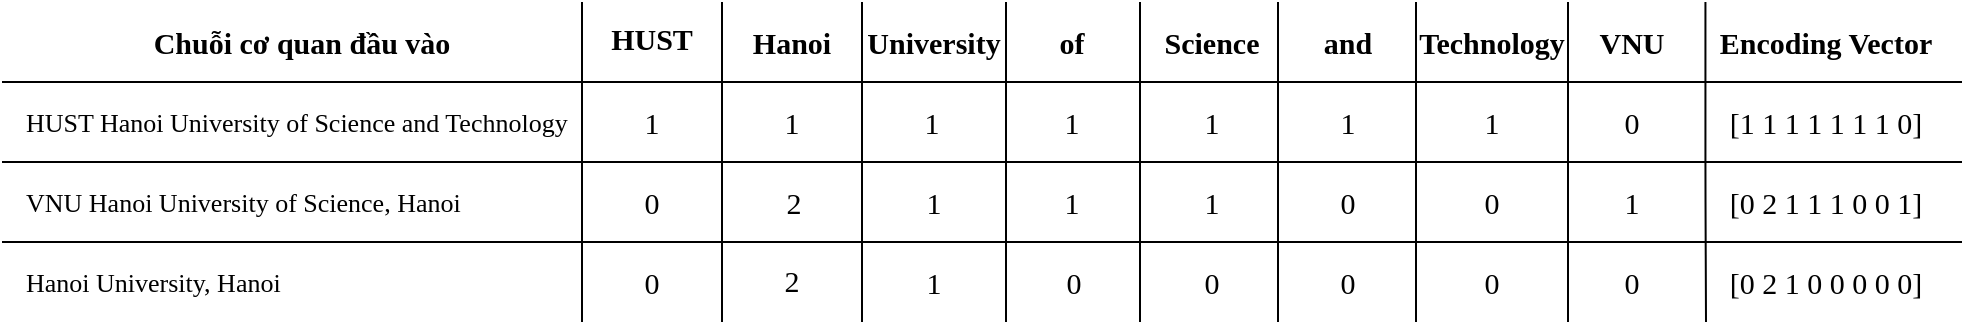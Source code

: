 <mxfile version="12.9.4" type="device"><diagram id="QeIZxIDpm5LK0tbrjj28" name="Page-1"><mxGraphModel dx="1185" dy="592" grid="1" gridSize="10" guides="1" tooltips="1" connect="1" arrows="1" fold="1" page="1" pageScale="1" pageWidth="1169" pageHeight="827" math="0" shadow="0" extFonts="Latin Modern^https://tug.org/FontCatalogue/latinmodernroman/|Latin Modern 2^https://www.fontsquirrel.com/fonts/latin-modern-roman"><root><mxCell id="0"/><mxCell id="1" parent="0"/><mxCell id="I5DDCBettq2Q8z6ENyGk-2" value="&lt;p&gt;&lt;font style=&quot;line-height: 120%&quot; face=&quot;Latin Modern&quot; size=&quot;1&quot;&gt;&lt;b style=&quot;font-size: 15px&quot;&gt;HUST&lt;/b&gt;&lt;/font&gt;&lt;/p&gt;" style="text;html=1;strokeColor=none;fillColor=none;align=center;verticalAlign=middle;whiteSpace=wrap;rounded=0;fontFamily=Latin Modern 2;FType=w;" parent="1" vertex="1"><mxGeometry x="360" y="200" width="70" height="40" as="geometry"/></mxCell><mxCell id="I5DDCBettq2Q8z6ENyGk-3" value="" style="endArrow=none;html=1;fontStyle=1;exitX=1;exitY=1;exitDx=0;exitDy=0;" parent="1" edge="1"><mxGeometry width="50" height="50" relative="1" as="geometry"><mxPoint x="430" y="360" as="sourcePoint"/><mxPoint x="430" y="200" as="targetPoint"/></mxGeometry></mxCell><mxCell id="I5DDCBettq2Q8z6ENyGk-4" value="&lt;p&gt;&lt;font face=&quot;Latin Modern&quot; size=&quot;1&quot;&gt;&lt;b style=&quot;font-size: 15px&quot;&gt;Hanoi&lt;/b&gt;&lt;/font&gt;&lt;/p&gt;" style="text;html=1;strokeColor=none;fillColor=none;align=center;verticalAlign=middle;whiteSpace=wrap;rounded=0;fontFamily=Latin Modern 2;FType=w;" parent="1" vertex="1"><mxGeometry x="430" y="200" width="70" height="40" as="geometry"/></mxCell><mxCell id="I5DDCBettq2Q8z6ENyGk-6" value="&lt;p&gt;&lt;font face=&quot;Latin Modern&quot; size=&quot;1&quot;&gt;&lt;b style=&quot;font-size: 15px&quot;&gt;University&lt;/b&gt;&lt;/font&gt;&lt;/p&gt;" style="text;html=1;strokeColor=none;fillColor=none;align=center;verticalAlign=middle;whiteSpace=wrap;rounded=0;fontFamily=Latin Modern 2;FType=w;" parent="1" vertex="1"><mxGeometry x="501" y="200" width="70" height="40" as="geometry"/></mxCell><mxCell id="I5DDCBettq2Q8z6ENyGk-8" value="&lt;p&gt;&lt;font face=&quot;Latin Modern&quot; size=&quot;1&quot;&gt;&lt;b style=&quot;font-size: 15px&quot;&gt;of&lt;/b&gt;&lt;/font&gt;&lt;/p&gt;" style="text;html=1;strokeColor=none;fillColor=none;align=center;verticalAlign=middle;whiteSpace=wrap;rounded=0;fontFamily=Latin Modern 2;FType=w;" parent="1" vertex="1"><mxGeometry x="570" y="200" width="70" height="40" as="geometry"/></mxCell><mxCell id="I5DDCBettq2Q8z6ENyGk-10" value="&lt;p&gt;&lt;font face=&quot;Latin Modern&quot; style=&quot;font-size: 15px&quot;&gt;Science&lt;/font&gt;&lt;/p&gt;" style="text;html=1;strokeColor=none;fillColor=none;align=center;verticalAlign=middle;whiteSpace=wrap;rounded=0;fontFamily=Latin Modern 2;FType=w;fontStyle=1" parent="1" vertex="1"><mxGeometry x="640" y="200" width="70" height="40" as="geometry"/></mxCell><mxCell id="I5DDCBettq2Q8z6ENyGk-12" value="&lt;p&gt;&lt;font style=&quot;line-height: 120% ; font-size: 15px&quot; face=&quot;Latin Modern&quot;&gt;and&lt;/font&gt;&lt;/p&gt;" style="text;html=1;strokeColor=none;fillColor=none;align=center;verticalAlign=middle;whiteSpace=wrap;rounded=0;fontFamily=Latin Modern 2;FType=w;fontStyle=1" parent="1" vertex="1"><mxGeometry x="708" y="200" width="70" height="40" as="geometry"/></mxCell><mxCell id="I5DDCBettq2Q8z6ENyGk-14" value="&lt;p&gt;&lt;font face=&quot;Latin Modern&quot; style=&quot;font-size: 15px&quot;&gt;VNU&lt;/font&gt;&lt;/p&gt;" style="text;html=1;strokeColor=none;fillColor=none;align=center;verticalAlign=middle;whiteSpace=wrap;rounded=0;fontFamily=Latin Modern 2;FType=w;fontStyle=1" parent="1" vertex="1"><mxGeometry x="850" y="200" width="70" height="40" as="geometry"/></mxCell><mxCell id="I5DDCBettq2Q8z6ENyGk-15" value="&lt;p&gt;&lt;font style=&quot;line-height: 120% ; font-size: 15px&quot; face=&quot;Latin Modern&quot;&gt;Technology&lt;/font&gt;&lt;/p&gt;" style="text;html=1;strokeColor=none;fillColor=none;align=center;verticalAlign=middle;whiteSpace=wrap;rounded=0;fontFamily=Latin Modern 2;FType=w;fontStyle=1" parent="1" vertex="1"><mxGeometry x="780" y="200" width="70" height="40" as="geometry"/></mxCell><mxCell id="I5DDCBettq2Q8z6ENyGk-35" value="" style="endArrow=none;html=1;" parent="1" edge="1"><mxGeometry width="50" height="50" relative="1" as="geometry"><mxPoint x="70" y="240" as="sourcePoint"/><mxPoint x="1050" y="240" as="targetPoint"/></mxGeometry></mxCell><mxCell id="I5DDCBettq2Q8z6ENyGk-38" value="&lt;p&gt;&lt;font face=&quot;Latin Modern&quot; style=&quot;font-size: 15px&quot;&gt;Encoding Vector&lt;/font&gt;&lt;/p&gt;" style="text;html=1;strokeColor=none;fillColor=none;align=center;verticalAlign=middle;whiteSpace=wrap;rounded=0;fontFamily=Latin Modern 2;FType=w;fontStyle=1" parent="1" vertex="1"><mxGeometry x="922" y="200" width="120" height="40" as="geometry"/></mxCell><mxCell id="I5DDCBettq2Q8z6ENyGk-39" value="&lt;p&gt;&lt;font face=&quot;Latin Modern&quot; size=&quot;1&quot;&gt;&lt;b style=&quot;font-size: 15px&quot;&gt;Chuỗi cơ quan đầu vào&lt;/b&gt;&lt;/font&gt;&lt;/p&gt;" style="text;html=1;strokeColor=none;fillColor=none;align=center;verticalAlign=middle;whiteSpace=wrap;rounded=0;fontFamily=Latin Modern 2;FType=w;" parent="1" vertex="1"><mxGeometry x="80" y="200" width="280" height="40" as="geometry"/></mxCell><mxCell id="I5DDCBettq2Q8z6ENyGk-40" value="&lt;p&gt;&lt;span style=&quot;font-family: &amp;#34;latin modern&amp;#34; ; font-size: 13px&quot;&gt;HUST Hanoi University of Science and Technology&lt;/span&gt;&lt;br&gt;&lt;/p&gt;" style="text;html=1;strokeColor=none;fillColor=none;align=left;verticalAlign=middle;whiteSpace=wrap;rounded=0;fontFamily=Latin Modern 2;FType=w;" parent="1" vertex="1"><mxGeometry x="80" y="240" width="280" height="40" as="geometry"/></mxCell><mxCell id="I5DDCBettq2Q8z6ENyGk-41" value="&lt;p&gt;&lt;span style=&quot;font-family: &amp;#34;latin modern&amp;#34; ; font-size: 13px&quot;&gt;VNU Hanoi University of Science, Hanoi&lt;/span&gt;&lt;br&gt;&lt;/p&gt;" style="text;html=1;strokeColor=none;fillColor=none;align=left;verticalAlign=middle;whiteSpace=wrap;rounded=0;fontFamily=Latin Modern 2;FType=w;" parent="1" vertex="1"><mxGeometry x="80" y="280" width="280" height="40" as="geometry"/></mxCell><mxCell id="I5DDCBettq2Q8z6ENyGk-42" value="&lt;p&gt;&lt;span style=&quot;font-family: &amp;#34;latin modern&amp;#34; ; font-size: 13px&quot;&gt;Hanoi University, Hanoi&lt;/span&gt;&lt;br&gt;&lt;/p&gt;" style="text;html=1;strokeColor=none;fillColor=none;align=left;verticalAlign=middle;whiteSpace=wrap;rounded=0;fontFamily=Latin Modern 2;FType=w;" parent="1" vertex="1"><mxGeometry x="80" y="320" width="280" height="40" as="geometry"/></mxCell><mxCell id="I5DDCBettq2Q8z6ENyGk-43" value="&lt;p&gt;&lt;font style=&quot;line-height: 120% ; font-size: 15px&quot; face=&quot;Latin Modern&quot;&gt;1&lt;/font&gt;&lt;/p&gt;" style="text;html=1;strokeColor=none;fillColor=none;align=center;verticalAlign=middle;whiteSpace=wrap;rounded=0;fontFamily=Latin Modern 2;FType=w;" parent="1" vertex="1"><mxGeometry x="360" y="240" width="70" height="40" as="geometry"/></mxCell><mxCell id="I5DDCBettq2Q8z6ENyGk-48" value="&lt;p&gt;&lt;font style=&quot;line-height: 120% ; font-size: 15px&quot; face=&quot;Latin Modern&quot;&gt;1&lt;/font&gt;&lt;/p&gt;" style="text;html=1;strokeColor=none;fillColor=none;align=center;verticalAlign=middle;whiteSpace=wrap;rounded=0;fontFamily=Latin Modern 2;FType=w;" parent="1" vertex="1"><mxGeometry x="430" y="240" width="70" height="40" as="geometry"/></mxCell><mxCell id="I5DDCBettq2Q8z6ENyGk-51" value="&lt;p&gt;&lt;font style=&quot;line-height: 120% ; font-size: 15px&quot; face=&quot;Latin Modern&quot;&gt;1&lt;/font&gt;&lt;/p&gt;" style="text;html=1;strokeColor=none;fillColor=none;align=center;verticalAlign=middle;whiteSpace=wrap;rounded=0;fontFamily=Latin Modern 2;FType=w;" parent="1" vertex="1"><mxGeometry x="500" y="240" width="70" height="40" as="geometry"/></mxCell><mxCell id="I5DDCBettq2Q8z6ENyGk-54" value="&lt;p&gt;&lt;font style=&quot;line-height: 120% ; font-size: 15px&quot; face=&quot;Latin Modern&quot;&gt;1&lt;/font&gt;&lt;/p&gt;" style="text;html=1;strokeColor=none;fillColor=none;align=center;verticalAlign=middle;whiteSpace=wrap;rounded=0;fontFamily=Latin Modern 2;FType=w;" parent="1" vertex="1"><mxGeometry x="570" y="240" width="70" height="40" as="geometry"/></mxCell><mxCell id="I5DDCBettq2Q8z6ENyGk-57" value="&lt;p&gt;&lt;font style=&quot;line-height: 120% ; font-size: 15px&quot; face=&quot;Latin Modern&quot;&gt;1&lt;/font&gt;&lt;/p&gt;" style="text;html=1;strokeColor=none;fillColor=none;align=center;verticalAlign=middle;whiteSpace=wrap;rounded=0;fontFamily=Latin Modern 2;FType=w;" parent="1" vertex="1"><mxGeometry x="640" y="240" width="70" height="40" as="geometry"/></mxCell><mxCell id="I5DDCBettq2Q8z6ENyGk-63" value="&lt;p&gt;&lt;font style=&quot;line-height: 120% ; font-size: 15px&quot; face=&quot;Latin Modern&quot;&gt;1&lt;/font&gt;&lt;/p&gt;" style="text;html=1;strokeColor=none;fillColor=none;align=center;verticalAlign=middle;whiteSpace=wrap;rounded=0;fontFamily=Latin Modern 2;FType=w;" parent="1" vertex="1"><mxGeometry x="780" y="240" width="70" height="40" as="geometry"/></mxCell><mxCell id="I5DDCBettq2Q8z6ENyGk-64" value="&lt;p&gt;&lt;font style=&quot;line-height: 120% ; font-size: 15px&quot; face=&quot;Latin Modern&quot;&gt;0&lt;/font&gt;&lt;/p&gt;" style="text;html=1;strokeColor=none;fillColor=none;align=center;verticalAlign=middle;whiteSpace=wrap;rounded=0;fontFamily=Latin Modern 2;FType=w;" parent="1" vertex="1"><mxGeometry x="850" y="320" width="70" height="40" as="geometry"/></mxCell><mxCell id="I5DDCBettq2Q8z6ENyGk-65" value="&lt;p&gt;&lt;font style=&quot;line-height: 120% ; font-size: 15px&quot; face=&quot;Latin Modern&quot;&gt;1&lt;/font&gt;&lt;/p&gt;" style="text;html=1;strokeColor=none;fillColor=none;align=center;verticalAlign=middle;whiteSpace=wrap;rounded=0;fontFamily=Latin Modern 2;FType=w;" parent="1" vertex="1"><mxGeometry x="850" y="280" width="70" height="40" as="geometry"/></mxCell><mxCell id="I5DDCBettq2Q8z6ENyGk-67" value="&lt;p&gt;&lt;span style=&quot;font-family: &amp;#34;latin modern&amp;#34; ; font-size: 15px&quot;&gt;[0 2 1 0 0 0 0 0]&lt;/span&gt;&lt;br&gt;&lt;/p&gt;" style="text;html=1;strokeColor=none;fillColor=none;align=center;verticalAlign=middle;whiteSpace=wrap;rounded=0;fontFamily=Latin Modern 2;FType=w;" parent="1" vertex="1"><mxGeometry x="922" y="320" width="120" height="39" as="geometry"/></mxCell><mxCell id="I5DDCBettq2Q8z6ENyGk-68" value="&lt;p&gt;&lt;span style=&quot;font-family: &amp;#34;latin modern&amp;#34; ; font-size: 15px&quot;&gt;[0 2 1 1 1 0 0 1]&lt;/span&gt;&lt;br&gt;&lt;/p&gt;" style="text;html=1;strokeColor=none;fillColor=none;align=center;verticalAlign=middle;whiteSpace=wrap;rounded=0;fontFamily=Latin Modern 2;FType=w;" parent="1" vertex="1"><mxGeometry x="922" y="280" width="120" height="39" as="geometry"/></mxCell><mxCell id="I5DDCBettq2Q8z6ENyGk-69" value="&lt;p&gt;&lt;span style=&quot;font-family: &amp;#34;latin modern&amp;#34;&quot;&gt;&lt;font style=&quot;font-size: 15px&quot;&gt;[1 1 1 1 1 1 1 0]&lt;/font&gt;&lt;/span&gt;&lt;br&gt;&lt;/p&gt;" style="text;html=1;strokeColor=none;fillColor=none;align=center;verticalAlign=middle;whiteSpace=wrap;rounded=0;fontFamily=Latin Modern 2;FType=w;" parent="1" vertex="1"><mxGeometry x="922" y="240" width="120" height="39" as="geometry"/></mxCell><mxCell id="I5DDCBettq2Q8z6ENyGk-74" value="" style="endArrow=none;html=1;" parent="1" edge="1"><mxGeometry width="50" height="50" relative="1" as="geometry"><mxPoint x="360" y="360" as="sourcePoint"/><mxPoint x="360" y="200" as="targetPoint"/><Array as="points"><mxPoint x="360" y="290"/></Array></mxGeometry></mxCell><mxCell id="I5DDCBettq2Q8z6ENyGk-75" value="" style="endArrow=none;html=1;fontStyle=1" parent="1" edge="1"><mxGeometry width="50" height="50" relative="1" as="geometry"><mxPoint x="500" y="360" as="sourcePoint"/><mxPoint x="500" y="200" as="targetPoint"/><Array as="points"><mxPoint x="500" y="290"/></Array></mxGeometry></mxCell><mxCell id="I5DDCBettq2Q8z6ENyGk-76" value="" style="endArrow=none;html=1;" parent="1" edge="1"><mxGeometry width="50" height="50" relative="1" as="geometry"><mxPoint x="572" y="360" as="sourcePoint"/><mxPoint x="572" y="200" as="targetPoint"/><Array as="points"><mxPoint x="572" y="290"/></Array></mxGeometry></mxCell><mxCell id="I5DDCBettq2Q8z6ENyGk-81" value="" style="endArrow=none;html=1;" parent="1" edge="1"><mxGeometry width="50" height="50" relative="1" as="geometry"><mxPoint x="639" y="360" as="sourcePoint"/><mxPoint x="639" y="200" as="targetPoint"/><Array as="points"><mxPoint x="639" y="290"/></Array></mxGeometry></mxCell><mxCell id="I5DDCBettq2Q8z6ENyGk-82" value="" style="endArrow=none;html=1;" parent="1" edge="1"><mxGeometry width="50" height="50" relative="1" as="geometry"><mxPoint x="708" y="360" as="sourcePoint"/><mxPoint x="708" y="200" as="targetPoint"/><Array as="points"><mxPoint x="708" y="290"/></Array></mxGeometry></mxCell><mxCell id="I5DDCBettq2Q8z6ENyGk-83" value="" style="endArrow=none;html=1;" parent="1" edge="1"><mxGeometry width="50" height="50" relative="1" as="geometry"><mxPoint x="777" y="360" as="sourcePoint"/><mxPoint x="777" y="200" as="targetPoint"/><Array as="points"><mxPoint x="777" y="290"/></Array></mxGeometry></mxCell><mxCell id="I5DDCBettq2Q8z6ENyGk-84" value="" style="endArrow=none;html=1;" parent="1" edge="1"><mxGeometry width="50" height="50" relative="1" as="geometry"><mxPoint x="853" y="360" as="sourcePoint"/><mxPoint x="853" y="200" as="targetPoint"/><Array as="points"><mxPoint x="853" y="290"/></Array></mxGeometry></mxCell><mxCell id="I5DDCBettq2Q8z6ENyGk-85" value="" style="endArrow=none;html=1;" parent="1" edge="1"><mxGeometry width="50" height="50" relative="1" as="geometry"><mxPoint x="922" y="360" as="sourcePoint"/><mxPoint x="921.72" y="200" as="targetPoint"/><Array as="points"><mxPoint x="921.72" y="290"/></Array></mxGeometry></mxCell><mxCell id="I5DDCBettq2Q8z6ENyGk-88" value="" style="endArrow=none;html=1;" parent="1" edge="1"><mxGeometry width="50" height="50" relative="1" as="geometry"><mxPoint x="70" y="280" as="sourcePoint"/><mxPoint x="1050" y="280" as="targetPoint"/></mxGeometry></mxCell><mxCell id="I5DDCBettq2Q8z6ENyGk-89" value="" style="endArrow=none;html=1;" parent="1" edge="1"><mxGeometry width="50" height="50" relative="1" as="geometry"><mxPoint x="70" y="320" as="sourcePoint"/><mxPoint x="1050" y="320" as="targetPoint"/></mxGeometry></mxCell><mxCell id="I5DDCBettq2Q8z6ENyGk-94" value="&lt;p&gt;&lt;font style=&quot;line-height: 120% ; font-size: 15px&quot; face=&quot;Latin Modern&quot;&gt;1&lt;/font&gt;&lt;/p&gt;" style="text;html=1;strokeColor=none;fillColor=none;align=center;verticalAlign=middle;whiteSpace=wrap;rounded=0;fontFamily=Latin Modern 2;FType=w;" parent="1" vertex="1"><mxGeometry x="708" y="240" width="70" height="40" as="geometry"/></mxCell><mxCell id="I5DDCBettq2Q8z6ENyGk-96" value="&lt;p&gt;&lt;font style=&quot;line-height: 120% ; font-size: 15px&quot; face=&quot;Latin Modern&quot;&gt;0&lt;/font&gt;&lt;/p&gt;" style="text;html=1;strokeColor=none;fillColor=none;align=center;verticalAlign=middle;whiteSpace=wrap;rounded=0;fontFamily=Latin Modern 2;FType=w;" parent="1" vertex="1"><mxGeometry x="850" y="240" width="70" height="40" as="geometry"/></mxCell><mxCell id="x1Ite0n5ulLdFxxBd6JC-2" value="&lt;p&gt;&lt;font style=&quot;line-height: 120% ; font-size: 15px&quot; face=&quot;Latin Modern&quot;&gt;0&lt;/font&gt;&lt;/p&gt;" style="text;html=1;strokeColor=none;fillColor=none;align=center;verticalAlign=middle;whiteSpace=wrap;rounded=0;fontFamily=Latin Modern 2;FType=w;" vertex="1" parent="1"><mxGeometry x="360" y="280" width="70" height="40" as="geometry"/></mxCell><mxCell id="x1Ite0n5ulLdFxxBd6JC-3" value="&lt;p&gt;&lt;font style=&quot;line-height: 120% ; font-size: 15px&quot; face=&quot;Latin Modern&quot;&gt;2&lt;/font&gt;&lt;/p&gt;" style="text;html=1;strokeColor=none;fillColor=none;align=center;verticalAlign=middle;whiteSpace=wrap;rounded=0;fontFamily=Latin Modern 2;FType=w;" vertex="1" parent="1"><mxGeometry x="431" y="280" width="70" height="40" as="geometry"/></mxCell><mxCell id="x1Ite0n5ulLdFxxBd6JC-4" value="&lt;p&gt;&lt;font style=&quot;line-height: 120% ; font-size: 15px&quot; face=&quot;Latin Modern&quot;&gt;1&lt;/font&gt;&lt;/p&gt;" style="text;html=1;strokeColor=none;fillColor=none;align=center;verticalAlign=middle;whiteSpace=wrap;rounded=0;fontFamily=Latin Modern 2;FType=w;" vertex="1" parent="1"><mxGeometry x="501" y="280" width="70" height="40" as="geometry"/></mxCell><mxCell id="x1Ite0n5ulLdFxxBd6JC-5" value="&lt;p&gt;&lt;font style=&quot;line-height: 120% ; font-size: 15px&quot; face=&quot;Latin Modern&quot;&gt;0&lt;/font&gt;&lt;/p&gt;" style="text;html=1;strokeColor=none;fillColor=none;align=center;verticalAlign=middle;whiteSpace=wrap;rounded=0;fontFamily=Latin Modern 2;FType=w;" vertex="1" parent="1"><mxGeometry x="360" y="320" width="70" height="40" as="geometry"/></mxCell><mxCell id="x1Ite0n5ulLdFxxBd6JC-6" value="&lt;p&gt;&lt;font style=&quot;line-height: 120% ; font-size: 15px&quot; face=&quot;Latin Modern&quot;&gt;2&lt;/font&gt;&lt;/p&gt;" style="text;html=1;strokeColor=none;fillColor=none;align=center;verticalAlign=middle;whiteSpace=wrap;rounded=0;fontFamily=Latin Modern 2;FType=w;" vertex="1" parent="1"><mxGeometry x="430" y="319" width="70" height="40" as="geometry"/></mxCell><mxCell id="x1Ite0n5ulLdFxxBd6JC-7" value="&lt;p&gt;&lt;font style=&quot;line-height: 120% ; font-size: 15px&quot; face=&quot;Latin Modern&quot;&gt;1&lt;/font&gt;&lt;/p&gt;" style="text;html=1;strokeColor=none;fillColor=none;align=center;verticalAlign=middle;whiteSpace=wrap;rounded=0;fontFamily=Latin Modern 2;FType=w;" vertex="1" parent="1"><mxGeometry x="501" y="320" width="70" height="40" as="geometry"/></mxCell><mxCell id="x1Ite0n5ulLdFxxBd6JC-8" value="&lt;p&gt;&lt;font style=&quot;line-height: 120% ; font-size: 15px&quot; face=&quot;Latin Modern&quot;&gt;0&lt;/font&gt;&lt;/p&gt;" style="text;html=1;strokeColor=none;fillColor=none;align=center;verticalAlign=middle;whiteSpace=wrap;rounded=0;fontFamily=Latin Modern 2;FType=w;" vertex="1" parent="1"><mxGeometry x="571" y="320" width="70" height="40" as="geometry"/></mxCell><mxCell id="x1Ite0n5ulLdFxxBd6JC-9" value="&lt;p&gt;&lt;font style=&quot;line-height: 120% ; font-size: 15px&quot; face=&quot;Latin Modern&quot;&gt;0&lt;/font&gt;&lt;/p&gt;" style="text;html=1;strokeColor=none;fillColor=none;align=center;verticalAlign=middle;whiteSpace=wrap;rounded=0;fontFamily=Latin Modern 2;FType=w;" vertex="1" parent="1"><mxGeometry x="640" y="320" width="70" height="40" as="geometry"/></mxCell><mxCell id="x1Ite0n5ulLdFxxBd6JC-10" value="&lt;p&gt;&lt;font style=&quot;line-height: 120% ; font-size: 15px&quot; face=&quot;Latin Modern&quot;&gt;0&lt;/font&gt;&lt;/p&gt;" style="text;html=1;strokeColor=none;fillColor=none;align=center;verticalAlign=middle;whiteSpace=wrap;rounded=0;fontFamily=Latin Modern 2;FType=w;" vertex="1" parent="1"><mxGeometry x="708" y="320" width="70" height="40" as="geometry"/></mxCell><mxCell id="x1Ite0n5ulLdFxxBd6JC-11" value="&lt;p&gt;&lt;font style=&quot;line-height: 120% ; font-size: 15px&quot; face=&quot;Latin Modern&quot;&gt;0&lt;/font&gt;&lt;/p&gt;" style="text;html=1;strokeColor=none;fillColor=none;align=center;verticalAlign=middle;whiteSpace=wrap;rounded=0;fontFamily=Latin Modern 2;FType=w;" vertex="1" parent="1"><mxGeometry x="708" y="280" width="70" height="40" as="geometry"/></mxCell><mxCell id="x1Ite0n5ulLdFxxBd6JC-12" value="&lt;p&gt;&lt;font style=&quot;line-height: 120% ; font-size: 15px&quot; face=&quot;Latin Modern&quot;&gt;0&lt;/font&gt;&lt;/p&gt;" style="text;html=1;strokeColor=none;fillColor=none;align=center;verticalAlign=middle;whiteSpace=wrap;rounded=0;fontFamily=Latin Modern 2;FType=w;" vertex="1" parent="1"><mxGeometry x="780" y="280" width="70" height="40" as="geometry"/></mxCell><mxCell id="x1Ite0n5ulLdFxxBd6JC-13" value="&lt;p&gt;&lt;font style=&quot;line-height: 120% ; font-size: 15px&quot; face=&quot;Latin Modern&quot;&gt;0&lt;/font&gt;&lt;/p&gt;" style="text;html=1;strokeColor=none;fillColor=none;align=center;verticalAlign=middle;whiteSpace=wrap;rounded=0;fontFamily=Latin Modern 2;FType=w;" vertex="1" parent="1"><mxGeometry x="780" y="320" width="70" height="40" as="geometry"/></mxCell><mxCell id="x1Ite0n5ulLdFxxBd6JC-14" value="&lt;p&gt;&lt;font style=&quot;line-height: 120% ; font-size: 15px&quot; face=&quot;Latin Modern&quot;&gt;1&lt;/font&gt;&lt;/p&gt;" style="text;html=1;strokeColor=none;fillColor=none;align=center;verticalAlign=middle;whiteSpace=wrap;rounded=0;fontFamily=Latin Modern 2;FType=w;" vertex="1" parent="1"><mxGeometry x="640" y="279.5" width="70" height="40" as="geometry"/></mxCell><mxCell id="x1Ite0n5ulLdFxxBd6JC-15" value="&lt;p&gt;&lt;font style=&quot;line-height: 120% ; font-size: 15px&quot; face=&quot;Latin Modern&quot;&gt;1&lt;/font&gt;&lt;/p&gt;" style="text;html=1;strokeColor=none;fillColor=none;align=center;verticalAlign=middle;whiteSpace=wrap;rounded=0;fontFamily=Latin Modern 2;FType=w;" vertex="1" parent="1"><mxGeometry x="570" y="280" width="70" height="40" as="geometry"/></mxCell></root></mxGraphModel></diagram></mxfile>